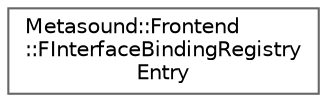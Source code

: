 digraph "Graphical Class Hierarchy"
{
 // INTERACTIVE_SVG=YES
 // LATEX_PDF_SIZE
  bgcolor="transparent";
  edge [fontname=Helvetica,fontsize=10,labelfontname=Helvetica,labelfontsize=10];
  node [fontname=Helvetica,fontsize=10,shape=box,height=0.2,width=0.4];
  rankdir="LR";
  Node0 [id="Node000000",label="Metasound::Frontend\l::FInterfaceBindingRegistry\lEntry",height=0.2,width=0.4,color="grey40", fillcolor="white", style="filled",URL="$dc/d02/classMetasound_1_1Frontend_1_1FInterfaceBindingRegistryEntry.html",tooltip=" "];
}
